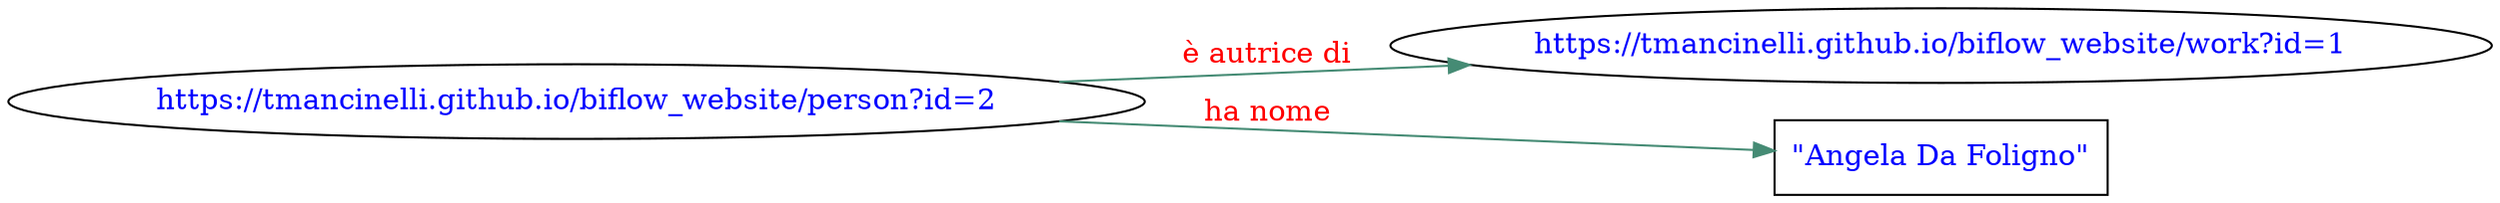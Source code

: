 digraph G {
    rankdir=LR;
    node [fontcolor=blue]
    edge [color=aquamarine4, fontcolor=red ]
    A [ label = "https://tmancinelli.github.io/biflow_website/person?id=2"]
    O [ label = "https://tmancinelli.github.io/biflow_website/work?id=1"]
    A -> O [ label = "è autrice di"]
    A -> N [ label = "ha nome"]
    N [ label = "\"Angela Da Foligno\"", shape=box]
}
